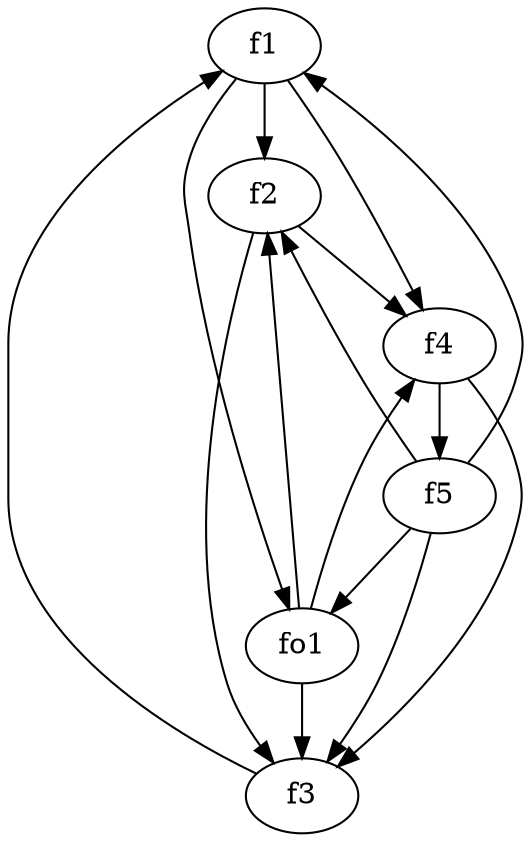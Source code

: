 strict digraph  {
f1;
f2;
f3;
f4;
f5;
fo1;
f1 -> fo1  [weight=2];
f1 -> f2  [weight=2];
f1 -> f4  [weight=2];
f2 -> f3  [weight=2];
f2 -> f4  [weight=2];
f3 -> f1  [weight=2];
f4 -> f5  [weight=2];
f4 -> f3  [weight=2];
f5 -> fo1  [weight=2];
f5 -> f1  [weight=2];
f5 -> f3  [weight=2];
f5 -> f2  [weight=2];
fo1 -> f2  [weight=2];
fo1 -> f4  [weight=2];
fo1 -> f3  [weight=2];
}
